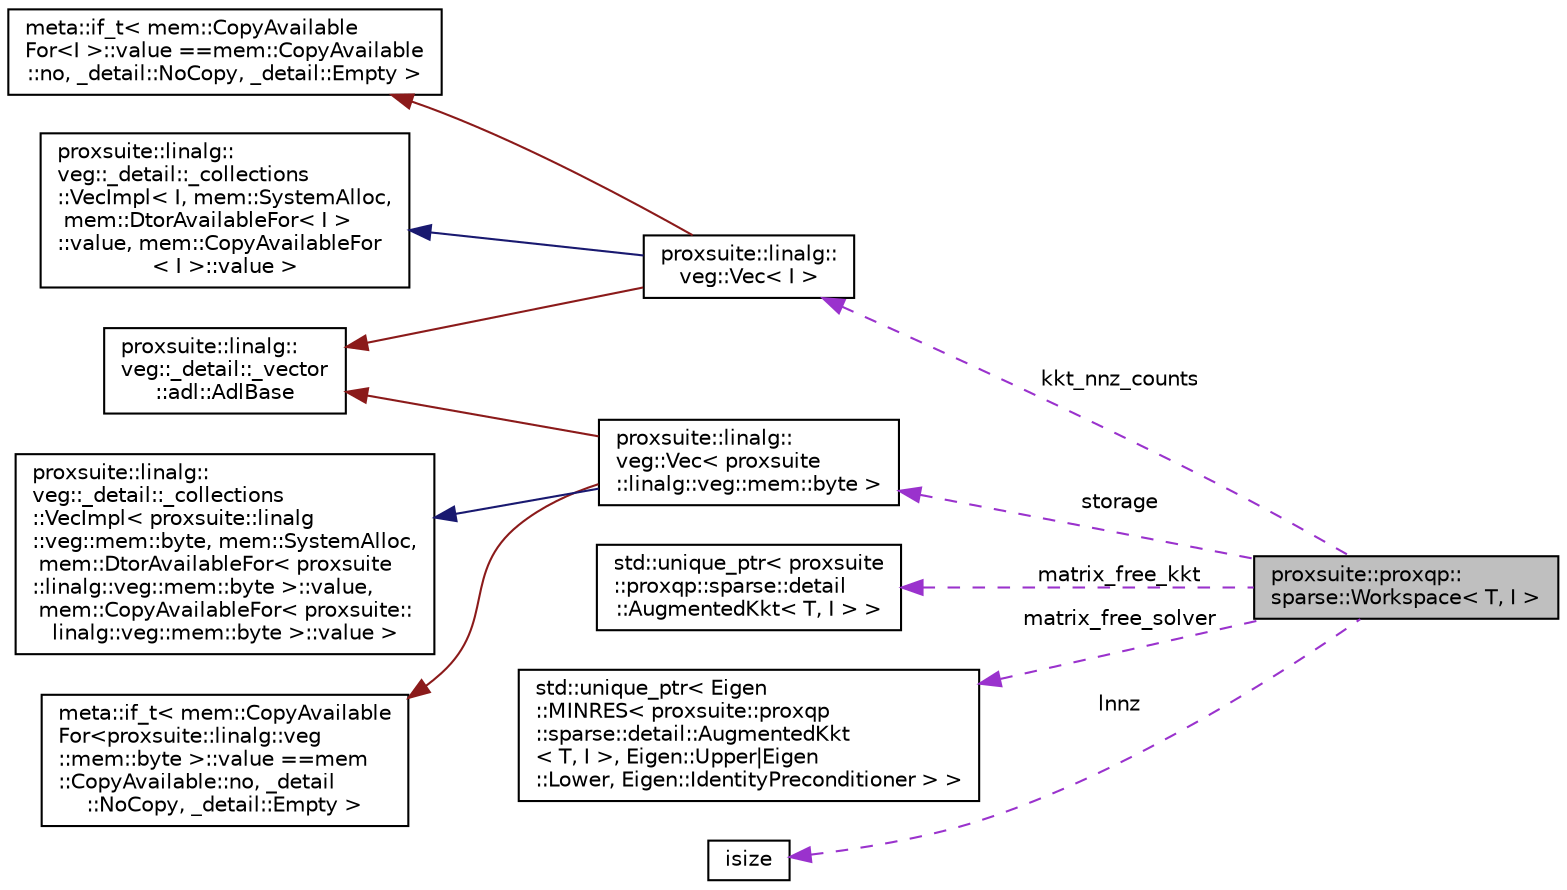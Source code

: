 digraph "proxsuite::proxqp::sparse::Workspace&lt; T, I &gt;"
{
 // LATEX_PDF_SIZE
  bgcolor="transparent";
  edge [fontname="Helvetica",fontsize="10",labelfontname="Helvetica",labelfontsize="10"];
  node [fontname="Helvetica",fontsize="10",shape=record];
  rankdir="LR";
  Node1 [label="proxsuite::proxqp::\lsparse::Workspace\< T, I \>",height=0.2,width=0.4,color="black", fillcolor="grey75", style="filled", fontcolor="black",tooltip="This class defines the workspace of the sparse solver."];
  Node2 -> Node1 [dir="back",color="darkorchid3",fontsize="10",style="dashed",label=" storage" ,fontname="Helvetica"];
  Node2 [label="proxsuite::linalg::\lveg::Vec\< proxsuite\l::linalg::veg::mem::byte \>",height=0.2,width=0.4,color="black",URL="$structproxsuite_1_1linalg_1_1veg_1_1_vec.html",tooltip=" "];
  Node3 -> Node2 [dir="back",color="firebrick4",fontsize="10",style="solid",fontname="Helvetica"];
  Node3 [label="proxsuite::linalg::\lveg::_detail::_vector\l::adl::AdlBase",height=0.2,width=0.4,color="black",URL="$structproxsuite_1_1linalg_1_1veg_1_1__detail_1_1__vector_1_1adl_1_1_adl_base.html",tooltip=" "];
  Node4 -> Node2 [dir="back",color="firebrick4",fontsize="10",style="solid",fontname="Helvetica"];
  Node4 [label="meta::if_t\< mem::CopyAvailable\lFor\<proxsuite::linalg::veg\l::mem::byte \>::value ==mem\l::CopyAvailable::no, _detail\l::NoCopy, _detail::Empty \>",height=0.2,width=0.4,color="black",tooltip=" "];
  Node5 -> Node2 [dir="back",color="midnightblue",fontsize="10",style="solid",fontname="Helvetica"];
  Node5 [label="proxsuite::linalg::\lveg::_detail::_collections\l::VecImpl\< proxsuite::linalg\l::veg::mem::byte, mem::SystemAlloc,\l mem::DtorAvailableFor\< proxsuite\l::linalg::veg::mem::byte \>::value,\l mem::CopyAvailableFor\< proxsuite::\llinalg::veg::mem::byte \>::value \>",height=0.2,width=0.4,color="black",URL="$structproxsuite_1_1linalg_1_1veg_1_1__detail_1_1__collections_1_1_vec_impl.html",tooltip=" "];
  Node6 -> Node1 [dir="back",color="darkorchid3",fontsize="10",style="dashed",label=" kkt_nnz_counts" ,fontname="Helvetica"];
  Node6 [label="proxsuite::linalg::\lveg::Vec\< I \>",height=0.2,width=0.4,color="black",URL="$structproxsuite_1_1linalg_1_1veg_1_1_vec.html",tooltip=" "];
  Node3 -> Node6 [dir="back",color="firebrick4",fontsize="10",style="solid",fontname="Helvetica"];
  Node7 -> Node6 [dir="back",color="firebrick4",fontsize="10",style="solid",fontname="Helvetica"];
  Node7 [label="meta::if_t\< mem::CopyAvailable\lFor\<I \>::value ==mem::CopyAvailable\l::no, _detail::NoCopy, _detail::Empty \>",height=0.2,width=0.4,color="black",tooltip=" "];
  Node8 -> Node6 [dir="back",color="midnightblue",fontsize="10",style="solid",fontname="Helvetica"];
  Node8 [label="proxsuite::linalg::\lveg::_detail::_collections\l::VecImpl\< I, mem::SystemAlloc,\l mem::DtorAvailableFor\< I \>\l::value, mem::CopyAvailableFor\l\< I \>::value \>",height=0.2,width=0.4,color="black",URL="$structproxsuite_1_1linalg_1_1veg_1_1__detail_1_1__collections_1_1_vec_impl.html",tooltip=" "];
  Node9 -> Node1 [dir="back",color="darkorchid3",fontsize="10",style="dashed",label=" matrix_free_kkt" ,fontname="Helvetica"];
  Node9 [label="std::unique_ptr\< proxsuite\l::proxqp::sparse::detail\l::AugmentedKkt\< T, I \> \>",height=0.2,width=0.4,color="black",tooltip=" "];
  Node10 -> Node1 [dir="back",color="darkorchid3",fontsize="10",style="dashed",label=" matrix_free_solver" ,fontname="Helvetica"];
  Node10 [label="std::unique_ptr\< Eigen\l::MINRES\< proxsuite::proxqp\l::sparse::detail::AugmentedKkt\l\< T, I \>, Eigen::Upper\|Eigen\l::Lower, Eigen::IdentityPreconditioner \> \>",height=0.2,width=0.4,color="black",tooltip=" "];
  Node11 -> Node1 [dir="back",color="darkorchid3",fontsize="10",style="dashed",label=" lnnz" ,fontname="Helvetica"];
  Node11 [label="isize",height=0.2,width=0.4,color="black",tooltip=" "];
}
